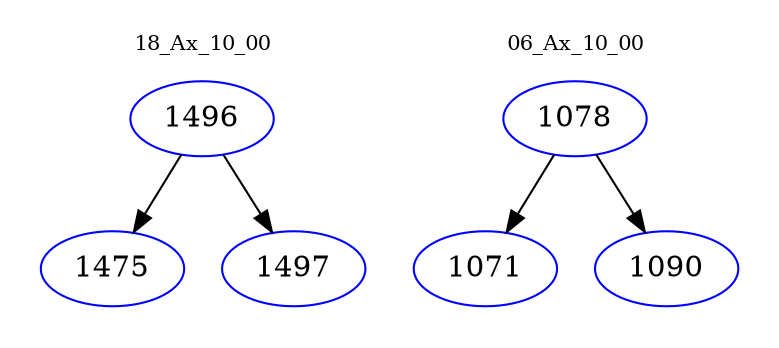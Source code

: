 digraph{
subgraph cluster_0 {
color = white
label = "18_Ax_10_00";
fontsize=10;
T0_1496 [label="1496", color="blue"]
T0_1496 -> T0_1475 [color="black"]
T0_1475 [label="1475", color="blue"]
T0_1496 -> T0_1497 [color="black"]
T0_1497 [label="1497", color="blue"]
}
subgraph cluster_1 {
color = white
label = "06_Ax_10_00";
fontsize=10;
T1_1078 [label="1078", color="blue"]
T1_1078 -> T1_1071 [color="black"]
T1_1071 [label="1071", color="blue"]
T1_1078 -> T1_1090 [color="black"]
T1_1090 [label="1090", color="blue"]
}
}
